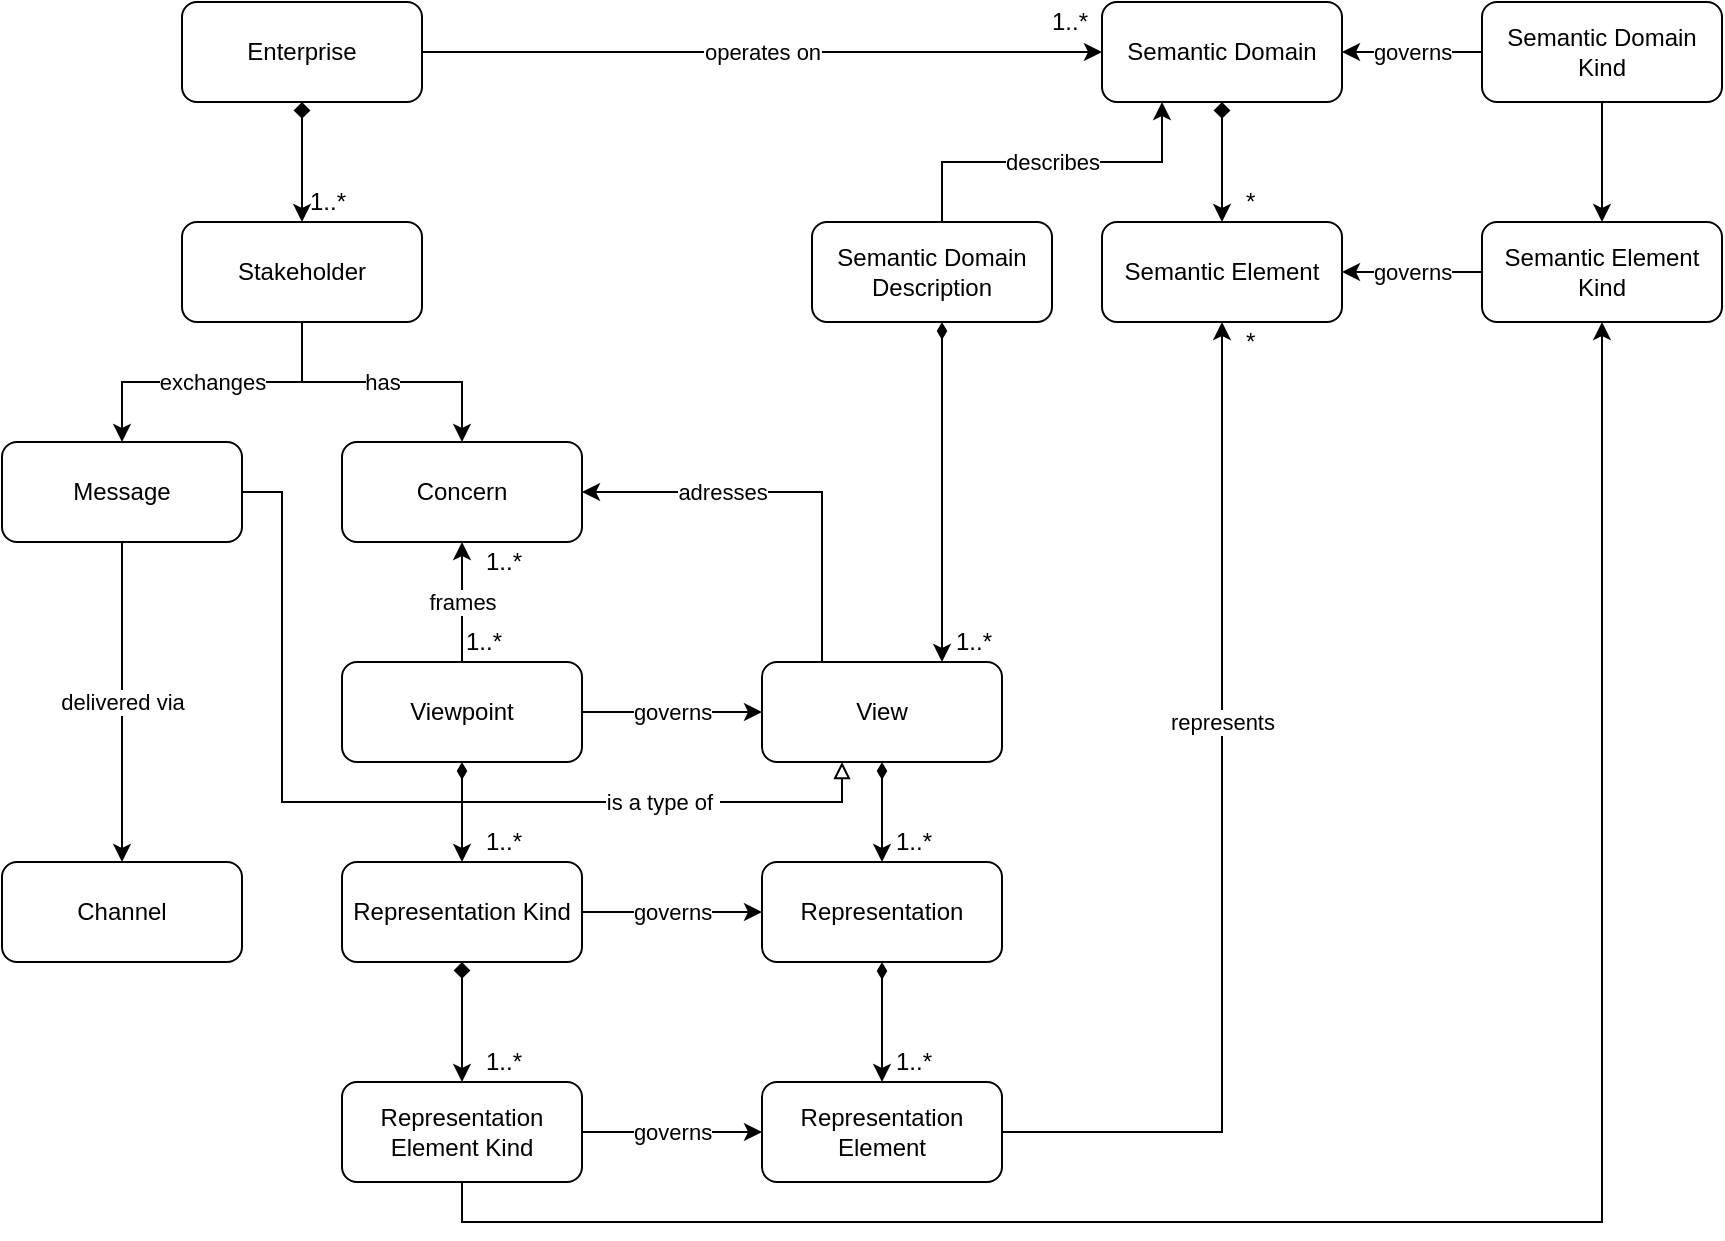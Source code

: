<mxfile version="23.0.2" type="device">
  <diagram id="9LyRcf5E83sRww5AyW56" name="Page-1">
    <mxGraphModel dx="1805" dy="807" grid="1" gridSize="10" guides="1" tooltips="1" connect="1" arrows="1" fold="1" page="1" pageScale="1" pageWidth="850" pageHeight="1100" math="0" shadow="0">
      <root>
        <mxCell id="0" />
        <mxCell id="1" parent="0" />
        <UserObject label="Channel" link="references/eClassifiers/Channel/index.html" tooltip="Something that passes messages between&#xa;stakeholders" id="s320BF3fDDncVRWoong--1">
          <mxCell style="rounded=1;whiteSpace=wrap;html=1;" parent="1" vertex="1">
            <mxGeometry x="-100" y="470" width="120" height="50" as="geometry" />
          </mxCell>
        </UserObject>
        <mxCell id="s320BF3fDDncVRWoong--21" value="frames" style="edgeStyle=orthogonalEdgeStyle;rounded=0;orthogonalLoop=1;jettySize=auto;html=1;" parent="1" source="s320BF3fDDncVRWoong--16" target="s320BF3fDDncVRWoong--2" edge="1">
          <mxGeometry relative="1" as="geometry" />
        </mxCell>
        <UserObject label="Concern" link="references/eClassifiers/Concern/index.html" tooltip="A matter of interest or importance to a&#xa;stakeholder" id="s320BF3fDDncVRWoong--2">
          <mxCell style="rounded=1;whiteSpace=wrap;html=1;" parent="1" vertex="1">
            <mxGeometry x="70" y="260" width="120" height="50" as="geometry" />
          </mxCell>
        </UserObject>
        <mxCell id="s320BF3fDDncVRWoong--17" style="edgeStyle=orthogonalEdgeStyle;rounded=0;orthogonalLoop=1;jettySize=auto;html=1;startArrow=diamond;startFill=1;" parent="1" source="s320BF3fDDncVRWoong--3" target="s320BF3fDDncVRWoong--14" edge="1">
          <mxGeometry relative="1" as="geometry" />
        </mxCell>
        <mxCell id="s320BF3fDDncVRWoong--34" value="operates on" style="edgeStyle=orthogonalEdgeStyle;rounded=0;orthogonalLoop=1;jettySize=auto;html=1;" parent="1" source="s320BF3fDDncVRWoong--3" target="s320BF3fDDncVRWoong--9" edge="1">
          <mxGeometry relative="1" as="geometry" />
        </mxCell>
        <UserObject label="Enterprise" link="references/eClassifiers/Enterprise/index.html" tooltip="A group of parties (stakeholders) and&#xa;resources devoted to achieving a&#xa;mission" id="s320BF3fDDncVRWoong--3">
          <mxCell style="rounded=1;whiteSpace=wrap;html=1;" parent="1" vertex="1">
            <mxGeometry x="-10" y="40" width="120" height="50" as="geometry" />
          </mxCell>
        </UserObject>
        <mxCell id="s320BF3fDDncVRWoong--20" value="delivered via" style="edgeStyle=orthogonalEdgeStyle;rounded=0;orthogonalLoop=1;jettySize=auto;html=1;" parent="1" source="s320BF3fDDncVRWoong--4" target="s320BF3fDDncVRWoong--1" edge="1">
          <mxGeometry relative="1" as="geometry" />
        </mxCell>
        <mxCell id="s320BF3fDDncVRWoong--37" value="is a type of&amp;nbsp;" style="edgeStyle=orthogonalEdgeStyle;rounded=0;orthogonalLoop=1;jettySize=auto;html=1;endArrow=block;endFill=0;" parent="1" source="s320BF3fDDncVRWoong--4" target="s320BF3fDDncVRWoong--15" edge="1">
          <mxGeometry x="0.537" relative="1" as="geometry">
            <Array as="points">
              <mxPoint x="40" y="285" />
              <mxPoint x="40" y="440" />
              <mxPoint x="320" y="440" />
            </Array>
            <mxPoint as="offset" />
          </mxGeometry>
        </mxCell>
        <UserObject label="Message" link="references/eClassifiers/Message/index.html" tooltip="A type of view which is delivered via a&#xa;channel" id="s320BF3fDDncVRWoong--4">
          <mxCell style="rounded=1;whiteSpace=wrap;html=1;" parent="1" vertex="1">
            <mxGeometry x="-100" y="260" width="120" height="50" as="geometry" />
          </mxCell>
        </UserObject>
        <mxCell id="s320BF3fDDncVRWoong--26" style="edgeStyle=orthogonalEdgeStyle;rounded=0;orthogonalLoop=1;jettySize=auto;html=1;startArrow=diamondThin;startFill=1;" parent="1" source="s320BF3fDDncVRWoong--5" target="s320BF3fDDncVRWoong--6" edge="1">
          <mxGeometry relative="1" as="geometry" />
        </mxCell>
        <UserObject label="Representation" link="references/eClassifiers/Representation/index.html" tooltip="A group of related representation elements" id="s320BF3fDDncVRWoong--5">
          <mxCell style="rounded=1;whiteSpace=wrap;html=1;" parent="1" vertex="1">
            <mxGeometry x="280" y="470" width="120" height="50" as="geometry" />
          </mxCell>
        </UserObject>
        <mxCell id="s320BF3fDDncVRWoong--38" value="represents" style="edgeStyle=orthogonalEdgeStyle;rounded=0;orthogonalLoop=1;jettySize=auto;html=1;endArrow=classic;endFill=1;" parent="1" source="s320BF3fDDncVRWoong--6" target="s320BF3fDDncVRWoong--12" edge="1">
          <mxGeometry x="0.223" relative="1" as="geometry">
            <mxPoint as="offset" />
          </mxGeometry>
        </mxCell>
        <UserObject label="Representation Element" link="references/eClassifiers/RepresentationElement/index.html" tooltip="An element (part) of a representation" id="s320BF3fDDncVRWoong--6">
          <mxCell style="rounded=1;whiteSpace=wrap;html=1;" parent="1" vertex="1">
            <mxGeometry x="280" y="580" width="120" height="50" as="geometry" />
          </mxCell>
        </UserObject>
        <mxCell id="s320BF3fDDncVRWoong--25" value="governs" style="edgeStyle=orthogonalEdgeStyle;rounded=0;orthogonalLoop=1;jettySize=auto;html=1;" parent="1" source="s320BF3fDDncVRWoong--7" target="s320BF3fDDncVRWoong--6" edge="1">
          <mxGeometry relative="1" as="geometry" />
        </mxCell>
        <mxCell id="s320BF3fDDncVRWoong--39" style="edgeStyle=orthogonalEdgeStyle;rounded=0;orthogonalLoop=1;jettySize=auto;html=1;endArrow=classic;endFill=1;" parent="1" source="s320BF3fDDncVRWoong--7" target="s320BF3fDDncVRWoong--13" edge="1">
          <mxGeometry relative="1" as="geometry">
            <Array as="points">
              <mxPoint x="130" y="650" />
              <mxPoint x="700" y="650" />
            </Array>
          </mxGeometry>
        </mxCell>
        <UserObject label="Representation Element Kind" link="references/eClassifiers/RepresentationElementKind/index.html" tooltip="A kind (type/class) of representation&#xa;elements" id="s320BF3fDDncVRWoong--7">
          <mxCell style="rounded=1;whiteSpace=wrap;html=1;" parent="1" vertex="1">
            <mxGeometry x="70" y="580" width="120" height="50" as="geometry" />
          </mxCell>
        </UserObject>
        <mxCell id="s320BF3fDDncVRWoong--23" style="edgeStyle=orthogonalEdgeStyle;rounded=0;orthogonalLoop=1;jettySize=auto;html=1;startArrow=diamond;startFill=1;" parent="1" source="s320BF3fDDncVRWoong--8" target="s320BF3fDDncVRWoong--7" edge="1">
          <mxGeometry relative="1" as="geometry" />
        </mxCell>
        <mxCell id="s320BF3fDDncVRWoong--24" value="governs" style="edgeStyle=orthogonalEdgeStyle;rounded=0;orthogonalLoop=1;jettySize=auto;html=1;" parent="1" source="s320BF3fDDncVRWoong--8" target="s320BF3fDDncVRWoong--5" edge="1">
          <mxGeometry relative="1" as="geometry" />
        </mxCell>
        <UserObject label="Representation Kind" link="references/eClassifiers/RepresentationKind/index.html" tooltip="A specification of the conventions for&#xa;a particular kind/type/class of&#xa;representation" id="s320BF3fDDncVRWoong--8">
          <mxCell style="rounded=1;whiteSpace=wrap;html=1;" parent="1" vertex="1">
            <mxGeometry x="70" y="470" width="120" height="50" as="geometry" />
          </mxCell>
        </UserObject>
        <mxCell id="s320BF3fDDncVRWoong--29" style="edgeStyle=orthogonalEdgeStyle;rounded=0;orthogonalLoop=1;jettySize=auto;html=1;startArrow=diamond;startFill=1;" parent="1" source="s320BF3fDDncVRWoong--9" target="s320BF3fDDncVRWoong--12" edge="1">
          <mxGeometry relative="1" as="geometry" />
        </mxCell>
        <UserObject label="Semantic Domain" link="references/eClassifiers/SemanticDomain/index.html" tooltip="An area of meaning and the words used&#xa;to talk about it" id="s320BF3fDDncVRWoong--9">
          <mxCell style="rounded=1;whiteSpace=wrap;html=1;" parent="1" vertex="1">
            <mxGeometry x="450" y="40" width="120" height="50" as="geometry" />
          </mxCell>
        </UserObject>
        <mxCell id="s320BF3fDDncVRWoong--33" value="describes" style="edgeStyle=orthogonalEdgeStyle;rounded=0;orthogonalLoop=1;jettySize=auto;html=1;" parent="1" source="s320BF3fDDncVRWoong--10" target="s320BF3fDDncVRWoong--9" edge="1">
          <mxGeometry relative="1" as="geometry">
            <Array as="points">
              <mxPoint x="370" y="120" />
              <mxPoint x="480" y="120" />
            </Array>
          </mxGeometry>
        </mxCell>
        <mxCell id="s320BF3fDDncVRWoong--35" style="edgeStyle=orthogonalEdgeStyle;rounded=0;orthogonalLoop=1;jettySize=auto;html=1;startArrow=diamondThin;startFill=1;entryX=0.75;entryY=0;entryDx=0;entryDy=0;" parent="1" source="s320BF3fDDncVRWoong--10" target="s320BF3fDDncVRWoong--15" edge="1">
          <mxGeometry relative="1" as="geometry">
            <Array as="points">
              <mxPoint x="370" y="280" />
              <mxPoint x="370" y="280" />
            </Array>
          </mxGeometry>
        </mxCell>
        <UserObject label="Semantic Domain Description" link="references/eClassifiers/SemanticDomainDescription/index.html" tooltip="A collection of views into a set of&#xa;semantic domains, on which the&#xa;enterprise operates, addressing a set&#xa;of stakeholder concerns" id="s320BF3fDDncVRWoong--10">
          <mxCell style="rounded=1;whiteSpace=wrap;html=1;" parent="1" vertex="1">
            <mxGeometry x="305" y="150" width="120" height="50" as="geometry" />
          </mxCell>
        </UserObject>
        <mxCell id="s320BF3fDDncVRWoong--30" style="edgeStyle=orthogonalEdgeStyle;rounded=0;orthogonalLoop=1;jettySize=auto;html=1;" parent="1" source="s320BF3fDDncVRWoong--11" target="s320BF3fDDncVRWoong--13" edge="1">
          <mxGeometry relative="1" as="geometry" />
        </mxCell>
        <mxCell id="s320BF3fDDncVRWoong--32" value="governs" style="edgeStyle=orthogonalEdgeStyle;rounded=0;orthogonalLoop=1;jettySize=auto;html=1;" parent="1" source="s320BF3fDDncVRWoong--11" target="s320BF3fDDncVRWoong--9" edge="1">
          <mxGeometry relative="1" as="geometry" />
        </mxCell>
        <UserObject label="Semantic Domain Kind" link="references/eClassifiers/SemanticDomainKind/index.html" tooltip="A metamodel of a semantic domain" id="s320BF3fDDncVRWoong--11">
          <mxCell style="rounded=1;whiteSpace=wrap;html=1;" parent="1" vertex="1">
            <mxGeometry x="640" y="40" width="120" height="50" as="geometry" />
          </mxCell>
        </UserObject>
        <UserObject label="Semantic Element" link="references/eClassifiers/SemanticElement/index.html" tooltip="An element of a semantic domain" id="s320BF3fDDncVRWoong--12">
          <mxCell style="rounded=1;whiteSpace=wrap;html=1;" parent="1" vertex="1">
            <mxGeometry x="450" y="150" width="120" height="50" as="geometry" />
          </mxCell>
        </UserObject>
        <mxCell id="s320BF3fDDncVRWoong--31" value="governs" style="edgeStyle=orthogonalEdgeStyle;rounded=0;orthogonalLoop=1;jettySize=auto;html=1;" parent="1" source="s320BF3fDDncVRWoong--13" target="s320BF3fDDncVRWoong--12" edge="1">
          <mxGeometry relative="1" as="geometry" />
        </mxCell>
        <UserObject label="Semantic Element Kind" link="references/eClassifiers/SemanticElementKind/index.html" tooltip="A kind (type/class) of semantic&#xa;elements" id="s320BF3fDDncVRWoong--13">
          <mxCell style="rounded=1;whiteSpace=wrap;html=1;" parent="1" vertex="1">
            <mxGeometry x="640" y="150" width="120" height="50" as="geometry" />
          </mxCell>
        </UserObject>
        <mxCell id="s320BF3fDDncVRWoong--18" value="has" style="edgeStyle=orthogonalEdgeStyle;rounded=0;orthogonalLoop=1;jettySize=auto;html=1;" parent="1" source="s320BF3fDDncVRWoong--14" target="s320BF3fDDncVRWoong--2" edge="1">
          <mxGeometry relative="1" as="geometry" />
        </mxCell>
        <mxCell id="s320BF3fDDncVRWoong--19" value="exchanges" style="edgeStyle=orthogonalEdgeStyle;rounded=0;orthogonalLoop=1;jettySize=auto;html=1;" parent="1" source="s320BF3fDDncVRWoong--14" target="s320BF3fDDncVRWoong--4" edge="1">
          <mxGeometry relative="1" as="geometry" />
        </mxCell>
        <UserObject label="Stakeholder" link="references/eClassifiers/Stakeholder/index.html" tooltip="An entity having interest in the&#xa;Enterprise" id="s320BF3fDDncVRWoong--14">
          <mxCell style="rounded=1;whiteSpace=wrap;html=1;" parent="1" vertex="1">
            <mxGeometry x="-10" y="150" width="120" height="50" as="geometry" />
          </mxCell>
        </UserObject>
        <mxCell id="s320BF3fDDncVRWoong--27" style="edgeStyle=orthogonalEdgeStyle;rounded=0;orthogonalLoop=1;jettySize=auto;html=1;startArrow=diamondThin;startFill=1;" parent="1" source="s320BF3fDDncVRWoong--15" target="s320BF3fDDncVRWoong--5" edge="1">
          <mxGeometry relative="1" as="geometry" />
        </mxCell>
        <mxCell id="s320BF3fDDncVRWoong--36" value="adresses" style="edgeStyle=orthogonalEdgeStyle;rounded=0;orthogonalLoop=1;jettySize=auto;html=1;exitX=0.25;exitY=0;exitDx=0;exitDy=0;" parent="1" source="s320BF3fDDncVRWoong--15" target="s320BF3fDDncVRWoong--2" edge="1">
          <mxGeometry x="0.319" relative="1" as="geometry">
            <mxPoint x="330" y="340" as="sourcePoint" />
            <Array as="points">
              <mxPoint x="310" y="285" />
            </Array>
            <mxPoint as="offset" />
          </mxGeometry>
        </mxCell>
        <UserObject label="View" link="references/eClassifiers/View/index.html" tooltip="A group of related representations of&#xa;semantic domain elements of interest&#xa;from the perspective of a related set&#xa;of concerns" id="s320BF3fDDncVRWoong--15">
          <mxCell style="rounded=1;whiteSpace=wrap;html=1;" parent="1" vertex="1">
            <mxGeometry x="280" y="370" width="120" height="50" as="geometry" />
          </mxCell>
        </UserObject>
        <mxCell id="s320BF3fDDncVRWoong--22" style="edgeStyle=orthogonalEdgeStyle;rounded=0;orthogonalLoop=1;jettySize=auto;html=1;startArrow=diamondThin;startFill=1;" parent="1" source="s320BF3fDDncVRWoong--16" target="s320BF3fDDncVRWoong--8" edge="1">
          <mxGeometry relative="1" as="geometry" />
        </mxCell>
        <mxCell id="s320BF3fDDncVRWoong--28" value="governs" style="edgeStyle=orthogonalEdgeStyle;rounded=0;orthogonalLoop=1;jettySize=auto;html=1;" parent="1" source="s320BF3fDDncVRWoong--16" target="s320BF3fDDncVRWoong--15" edge="1">
          <mxGeometry relative="1" as="geometry" />
        </mxCell>
        <UserObject label="Viewpoint" link="references/eClassifiers/Viewpoint/index.html" tooltip="A specification of the conventions for&#xa;a particular view kind/type" id="s320BF3fDDncVRWoong--16">
          <mxCell style="rounded=1;whiteSpace=wrap;html=1;" parent="1" vertex="1">
            <mxGeometry x="70" y="370" width="120" height="50" as="geometry" />
          </mxCell>
        </UserObject>
        <mxCell id="s320BF3fDDncVRWoong--40" value="1..*" style="text;html=1;strokeColor=none;fillColor=none;align=left;verticalAlign=middle;whiteSpace=wrap;rounded=0;" parent="1" vertex="1">
          <mxGeometry x="52" y="130" width="40" height="20" as="geometry" />
        </mxCell>
        <mxCell id="s320BF3fDDncVRWoong--41" value="1..*" style="text;html=1;strokeColor=none;fillColor=none;align=right;verticalAlign=middle;whiteSpace=wrap;rounded=0;" parent="1" vertex="1">
          <mxGeometry x="405" y="40" width="40" height="20" as="geometry" />
        </mxCell>
        <mxCell id="s320BF3fDDncVRWoong--42" value="1..*" style="text;html=1;strokeColor=none;fillColor=none;align=left;verticalAlign=middle;whiteSpace=wrap;rounded=0;" parent="1" vertex="1">
          <mxGeometry x="375" y="350" width="40" height="20" as="geometry" />
        </mxCell>
        <mxCell id="s320BF3fDDncVRWoong--43" value="1..*" style="text;html=1;strokeColor=none;fillColor=none;align=left;verticalAlign=middle;whiteSpace=wrap;rounded=0;" parent="1" vertex="1">
          <mxGeometry x="140" y="310" width="40" height="20" as="geometry" />
        </mxCell>
        <mxCell id="s320BF3fDDncVRWoong--44" value="1..*" style="text;html=1;strokeColor=none;fillColor=none;align=left;verticalAlign=middle;whiteSpace=wrap;rounded=0;" parent="1" vertex="1">
          <mxGeometry x="130" y="350" width="40" height="20" as="geometry" />
        </mxCell>
        <mxCell id="s320BF3fDDncVRWoong--45" value="1..*" style="text;html=1;strokeColor=none;fillColor=none;align=left;verticalAlign=middle;whiteSpace=wrap;rounded=0;" parent="1" vertex="1">
          <mxGeometry x="140" y="450" width="40" height="20" as="geometry" />
        </mxCell>
        <mxCell id="s320BF3fDDncVRWoong--46" value="1..*" style="text;html=1;strokeColor=none;fillColor=none;align=left;verticalAlign=middle;whiteSpace=wrap;rounded=0;" parent="1" vertex="1">
          <mxGeometry x="140" y="560" width="40" height="20" as="geometry" />
        </mxCell>
        <mxCell id="s320BF3fDDncVRWoong--47" value="*" style="text;html=1;strokeColor=none;fillColor=none;align=left;verticalAlign=middle;whiteSpace=wrap;rounded=0;" parent="1" vertex="1">
          <mxGeometry x="520" y="200" width="40" height="20" as="geometry" />
        </mxCell>
        <mxCell id="s320BF3fDDncVRWoong--48" value="*" style="text;html=1;strokeColor=none;fillColor=none;align=left;verticalAlign=middle;whiteSpace=wrap;rounded=0;" parent="1" vertex="1">
          <mxGeometry x="520" y="130" width="40" height="20" as="geometry" />
        </mxCell>
        <mxCell id="s320BF3fDDncVRWoong--49" value="1..*" style="text;html=1;strokeColor=none;fillColor=none;align=left;verticalAlign=middle;whiteSpace=wrap;rounded=0;" parent="1" vertex="1">
          <mxGeometry x="345" y="450" width="40" height="20" as="geometry" />
        </mxCell>
        <mxCell id="s320BF3fDDncVRWoong--50" value="1..*" style="text;html=1;strokeColor=none;fillColor=none;align=left;verticalAlign=middle;whiteSpace=wrap;rounded=0;" parent="1" vertex="1">
          <mxGeometry x="345" y="560" width="40" height="20" as="geometry" />
        </mxCell>
      </root>
    </mxGraphModel>
  </diagram>
</mxfile>
